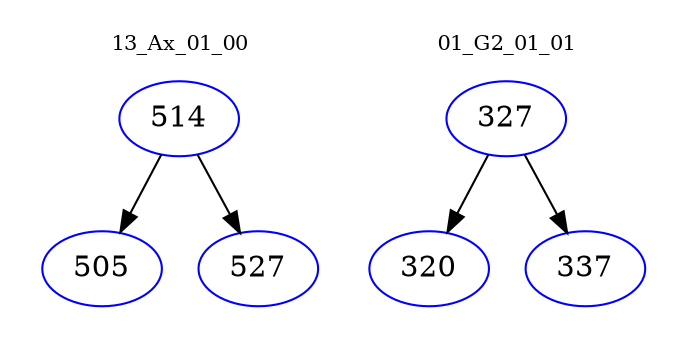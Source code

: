 digraph{
subgraph cluster_0 {
color = white
label = "13_Ax_01_00";
fontsize=10;
T0_514 [label="514", color="blue"]
T0_514 -> T0_505 [color="black"]
T0_505 [label="505", color="blue"]
T0_514 -> T0_527 [color="black"]
T0_527 [label="527", color="blue"]
}
subgraph cluster_1 {
color = white
label = "01_G2_01_01";
fontsize=10;
T1_327 [label="327", color="blue"]
T1_327 -> T1_320 [color="black"]
T1_320 [label="320", color="blue"]
T1_327 -> T1_337 [color="black"]
T1_337 [label="337", color="blue"]
}
}

